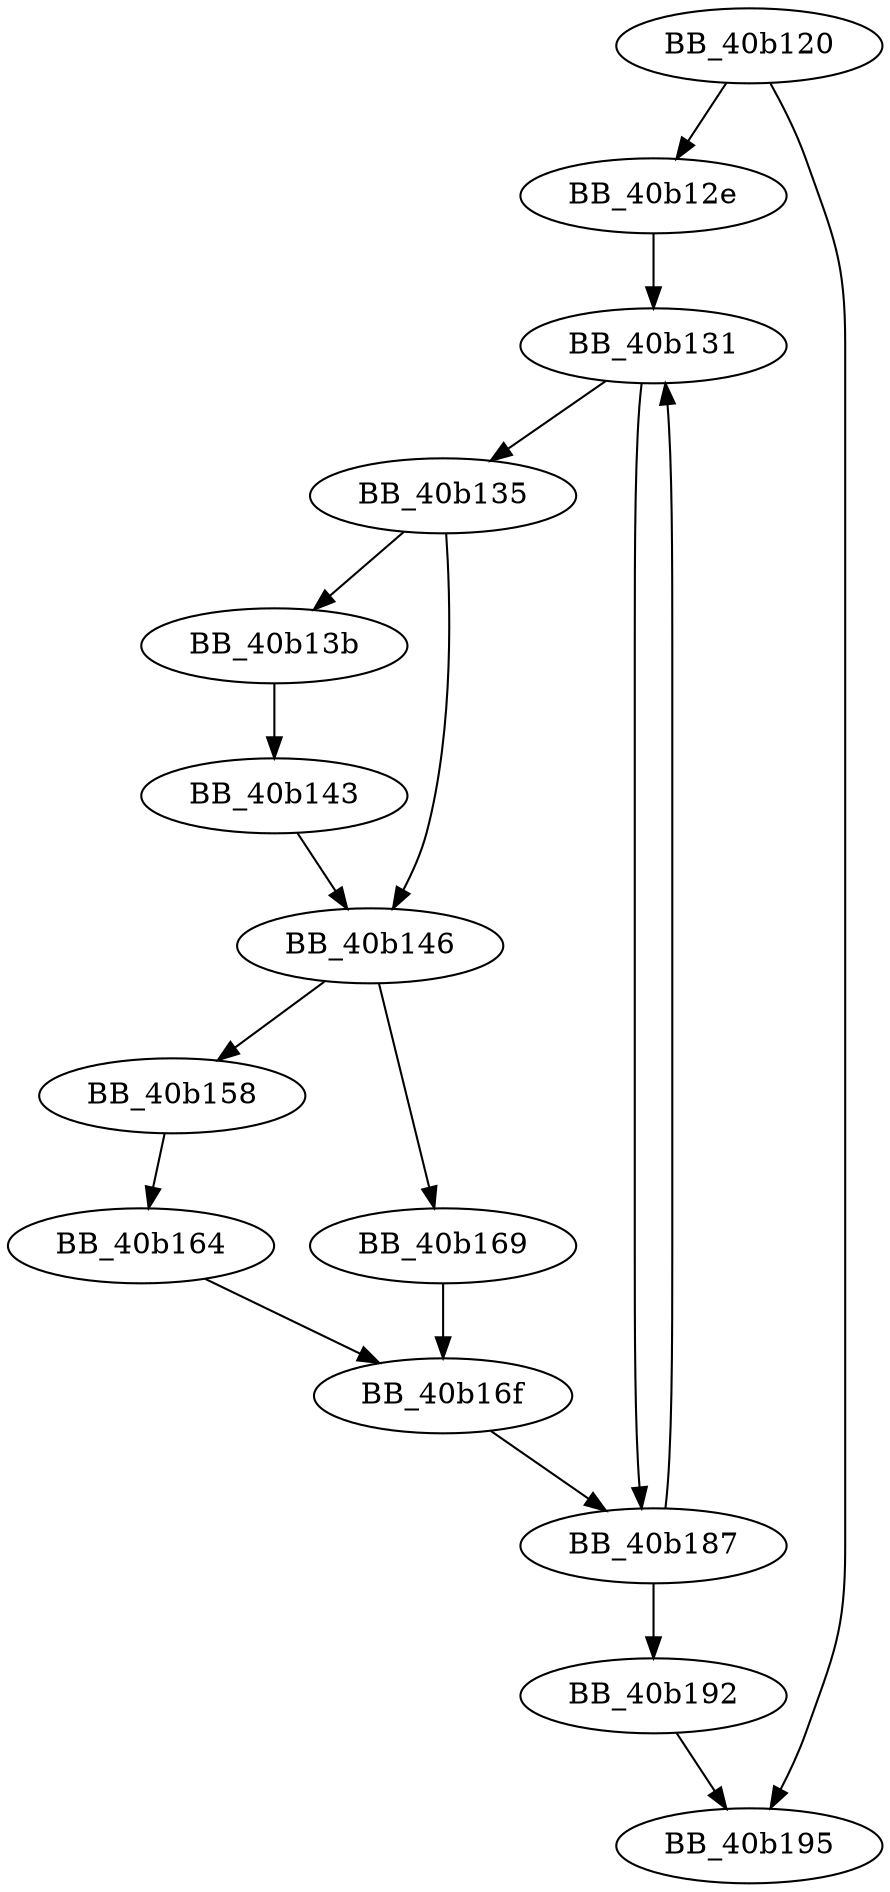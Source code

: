 DiGraph sub_40B120{
BB_40b120->BB_40b12e
BB_40b120->BB_40b195
BB_40b12e->BB_40b131
BB_40b131->BB_40b135
BB_40b131->BB_40b187
BB_40b135->BB_40b13b
BB_40b135->BB_40b146
BB_40b13b->BB_40b143
BB_40b143->BB_40b146
BB_40b146->BB_40b158
BB_40b146->BB_40b169
BB_40b158->BB_40b164
BB_40b164->BB_40b16f
BB_40b169->BB_40b16f
BB_40b16f->BB_40b187
BB_40b187->BB_40b131
BB_40b187->BB_40b192
BB_40b192->BB_40b195
}
